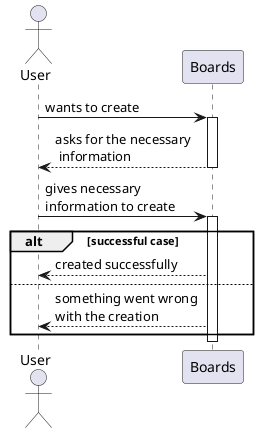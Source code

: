 @startuml
'http://plantuml.com/skinparam.html

actor "User" as user
participant "Boards" as Boards

user -> Boards: wants to create

activate Boards
Boards --> user: asks for the necessary\n information
deactivate Boards

user -> Boards: gives necessary \ninformation to create
activate Boards
alt successful case
    user <-- Boards: created successfully
else
    user <-- Boards: something went wrong \nwith the creation
end
deactivate Boards

@enduml
